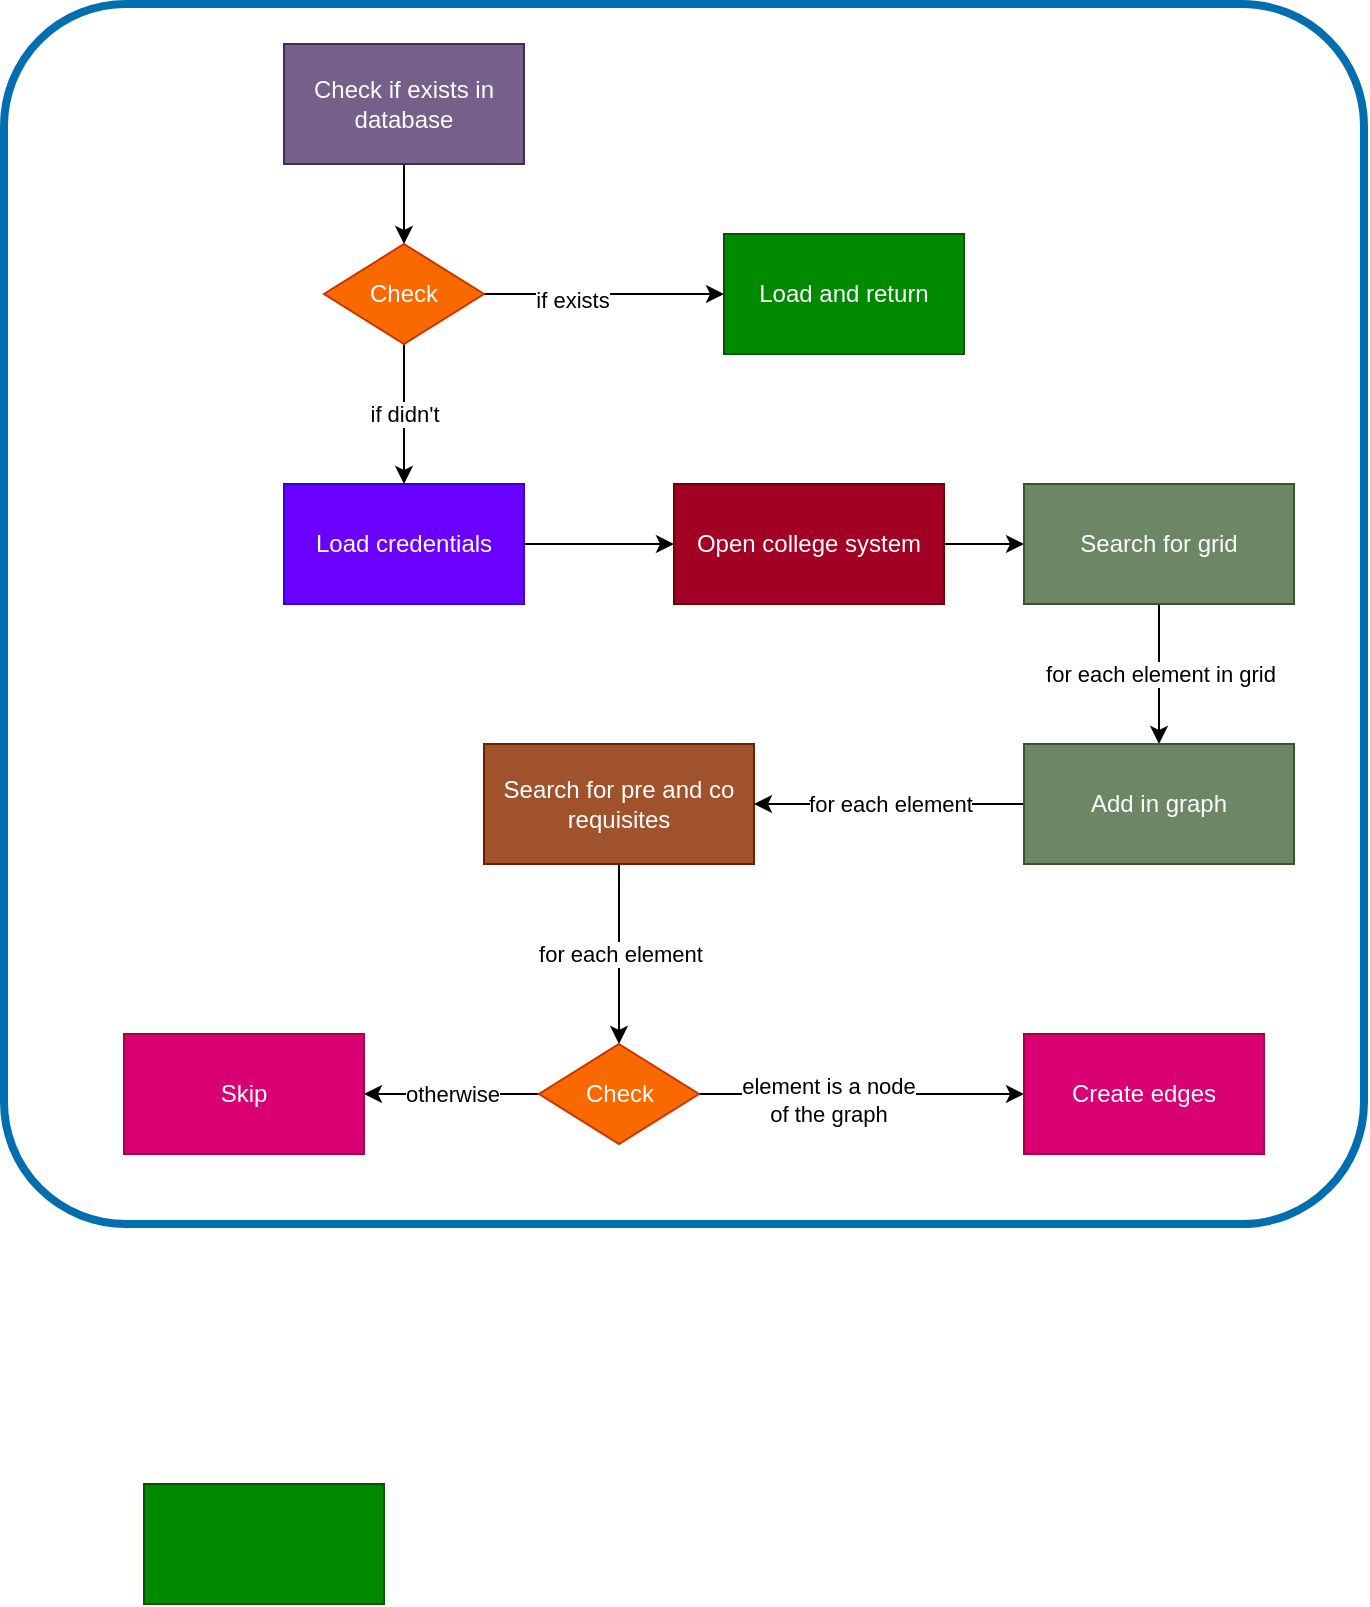 <mxfile version="13.10.0" type="embed">
    <diagram id="NhFJj21BrNOq9iB9bAqp" name="ProcessFlux">
        <mxGraphModel dx="581" dy="516" grid="1" gridSize="10" guides="1" tooltips="1" connect="1" arrows="1" fold="1" page="1" pageScale="1" pageWidth="850" pageHeight="1100" math="0" shadow="0">
            <root>
                <mxCell id="0"/>
                <mxCell id="1" parent="0"/>
                <mxCell id="4" value="" style="edgeStyle=orthogonalEdgeStyle;rounded=0;orthogonalLoop=1;jettySize=auto;html=1;" parent="1" source="2" target="3" edge="1">
                    <mxGeometry relative="1" as="geometry"/>
                </mxCell>
                <mxCell id="2" value="Load credentials" style="rounded=0;whiteSpace=wrap;html=1;fillColor=#6a00ff;strokeColor=#3700CC;fontColor=#ffffff;" parent="1" vertex="1">
                    <mxGeometry x="250" y="330" width="120" height="60" as="geometry"/>
                </mxCell>
                <mxCell id="6" value="" style="edgeStyle=orthogonalEdgeStyle;rounded=0;orthogonalLoop=1;jettySize=auto;html=1;" parent="1" source="3" target="5" edge="1">
                    <mxGeometry relative="1" as="geometry"/>
                </mxCell>
                <mxCell id="3" value="Open college system" style="rounded=0;whiteSpace=wrap;html=1;fillColor=#a20025;strokeColor=#6F0000;fontColor=#ffffff;" parent="1" vertex="1">
                    <mxGeometry x="445" y="330" width="135" height="60" as="geometry"/>
                </mxCell>
                <mxCell id="8" value="for each element in grid" style="edgeStyle=orthogonalEdgeStyle;rounded=0;orthogonalLoop=1;jettySize=auto;html=1;" parent="1" source="5" target="7" edge="1">
                    <mxGeometry relative="1" as="geometry"/>
                </mxCell>
                <mxCell id="5" value="Search for grid" style="rounded=0;whiteSpace=wrap;html=1;fillColor=#6d8764;strokeColor=#3A5431;fontColor=#ffffff;" parent="1" vertex="1">
                    <mxGeometry x="620" y="330" width="135" height="60" as="geometry"/>
                </mxCell>
                <mxCell id="10" value="for each element" style="edgeStyle=orthogonalEdgeStyle;rounded=0;orthogonalLoop=1;jettySize=auto;html=1;" parent="1" source="7" target="9" edge="1">
                    <mxGeometry relative="1" as="geometry"/>
                </mxCell>
                <mxCell id="7" value="Add in graph" style="rounded=0;whiteSpace=wrap;html=1;fillColor=#6d8764;strokeColor=#3A5431;fontColor=#ffffff;" parent="1" vertex="1">
                    <mxGeometry x="620" y="460" width="135" height="60" as="geometry"/>
                </mxCell>
                <mxCell id="12" value="for each element" style="edgeStyle=orthogonalEdgeStyle;rounded=0;orthogonalLoop=1;jettySize=auto;html=1;entryX=0.5;entryY=0;entryDx=0;entryDy=0;" parent="1" source="9" target="13" edge="1">
                    <mxGeometry relative="1" as="geometry">
                        <mxPoint x="417.5" y="600" as="targetPoint"/>
                    </mxGeometry>
                </mxCell>
                <mxCell id="9" value="Search for pre and co requisites" style="rounded=0;whiteSpace=wrap;html=1;fillColor=#a0522d;strokeColor=#6D1F00;fontColor=#ffffff;" parent="1" vertex="1">
                    <mxGeometry x="350" y="460" width="135" height="60" as="geometry"/>
                </mxCell>
                <mxCell id="15" value="" style="edgeStyle=orthogonalEdgeStyle;rounded=0;orthogonalLoop=1;jettySize=auto;html=1;" parent="1" source="13" target="14" edge="1">
                    <mxGeometry relative="1" as="geometry"/>
                </mxCell>
                <mxCell id="16" value="element is a node&lt;br&gt;of the graph" style="edgeLabel;html=1;align=center;verticalAlign=middle;resizable=0;points=[];" parent="15" vertex="1" connectable="0">
                    <mxGeometry x="-0.218" y="-3" relative="1" as="geometry">
                        <mxPoint x="1" as="offset"/>
                    </mxGeometry>
                </mxCell>
                <mxCell id="18" value="otherwise" style="edgeStyle=orthogonalEdgeStyle;rounded=0;orthogonalLoop=1;jettySize=auto;html=1;" parent="1" source="13" target="17" edge="1">
                    <mxGeometry relative="1" as="geometry"/>
                </mxCell>
                <mxCell id="13" value="Check" style="rhombus;whiteSpace=wrap;html=1;fillColor=#fa6800;strokeColor=#C73500;fontColor=#ffffff;" parent="1" vertex="1">
                    <mxGeometry x="377.5" y="610" width="80" height="50" as="geometry"/>
                </mxCell>
                <mxCell id="14" value="Create edges" style="whiteSpace=wrap;html=1;fillColor=#d80073;strokeColor=#A50040;fontColor=#ffffff;" parent="1" vertex="1">
                    <mxGeometry x="620" y="605" width="120" height="60" as="geometry"/>
                </mxCell>
                <mxCell id="17" value="Skip" style="whiteSpace=wrap;html=1;fillColor=#d80073;strokeColor=#A50040;fontColor=#ffffff;" parent="1" vertex="1">
                    <mxGeometry x="170" y="605" width="120" height="60" as="geometry"/>
                </mxCell>
                <mxCell id="21" value="" style="edgeStyle=orthogonalEdgeStyle;rounded=0;orthogonalLoop=1;jettySize=auto;html=1;" parent="1" source="19" target="20" edge="1">
                    <mxGeometry relative="1" as="geometry"/>
                </mxCell>
                <mxCell id="19" value="Check if exists in database" style="rounded=0;whiteSpace=wrap;html=1;fillColor=#76608a;strokeColor=#432D57;fontColor=#ffffff;" parent="1" vertex="1">
                    <mxGeometry x="250" y="110" width="120" height="60" as="geometry"/>
                </mxCell>
                <mxCell id="22" value="if didn't" style="edgeStyle=orthogonalEdgeStyle;rounded=0;orthogonalLoop=1;jettySize=auto;html=1;" parent="1" source="20" target="2" edge="1">
                    <mxGeometry relative="1" as="geometry"/>
                </mxCell>
                <mxCell id="24" value="" style="edgeStyle=orthogonalEdgeStyle;rounded=0;orthogonalLoop=1;jettySize=auto;html=1;" parent="1" source="20" target="23" edge="1">
                    <mxGeometry relative="1" as="geometry"/>
                </mxCell>
                <mxCell id="25" value="if exists" style="edgeLabel;html=1;align=center;verticalAlign=middle;resizable=0;points=[];" parent="24" vertex="1" connectable="0">
                    <mxGeometry x="-0.267" y="-3" relative="1" as="geometry">
                        <mxPoint as="offset"/>
                    </mxGeometry>
                </mxCell>
                <mxCell id="20" value="Check" style="rhombus;whiteSpace=wrap;html=1;fillColor=#fa6800;strokeColor=#C73500;fontColor=#ffffff;" parent="1" vertex="1">
                    <mxGeometry x="270" y="210" width="80" height="50" as="geometry"/>
                </mxCell>
                <mxCell id="23" value="Load and return" style="whiteSpace=wrap;html=1;fontColor=#ffffff;strokeColor=#005700;fillColor=#008a00;" parent="1" vertex="1">
                    <mxGeometry x="470" y="205" width="120" height="60" as="geometry"/>
                </mxCell>
                <mxCell id="26" value="" style="rounded=1;whiteSpace=wrap;html=1;arcSize=10;strokeColor=#006EAF;strokeWidth=4;fontColor=#ffffff;fillColor=none;" vertex="1" parent="1">
                    <mxGeometry x="110" y="90" width="680" height="610" as="geometry"/>
                </mxCell>
                <mxCell id="27" value="" style="rounded=0;whiteSpace=wrap;html=1;strokeWidth=1;strokeColor=#005700;fillColor=#008a00;fontColor=#ffffff;" vertex="1" parent="1">
                    <mxGeometry x="180" y="830" width="120" height="60" as="geometry"/>
                </mxCell>
            </root>
        </mxGraphModel>
    </diagram>
</mxfile>